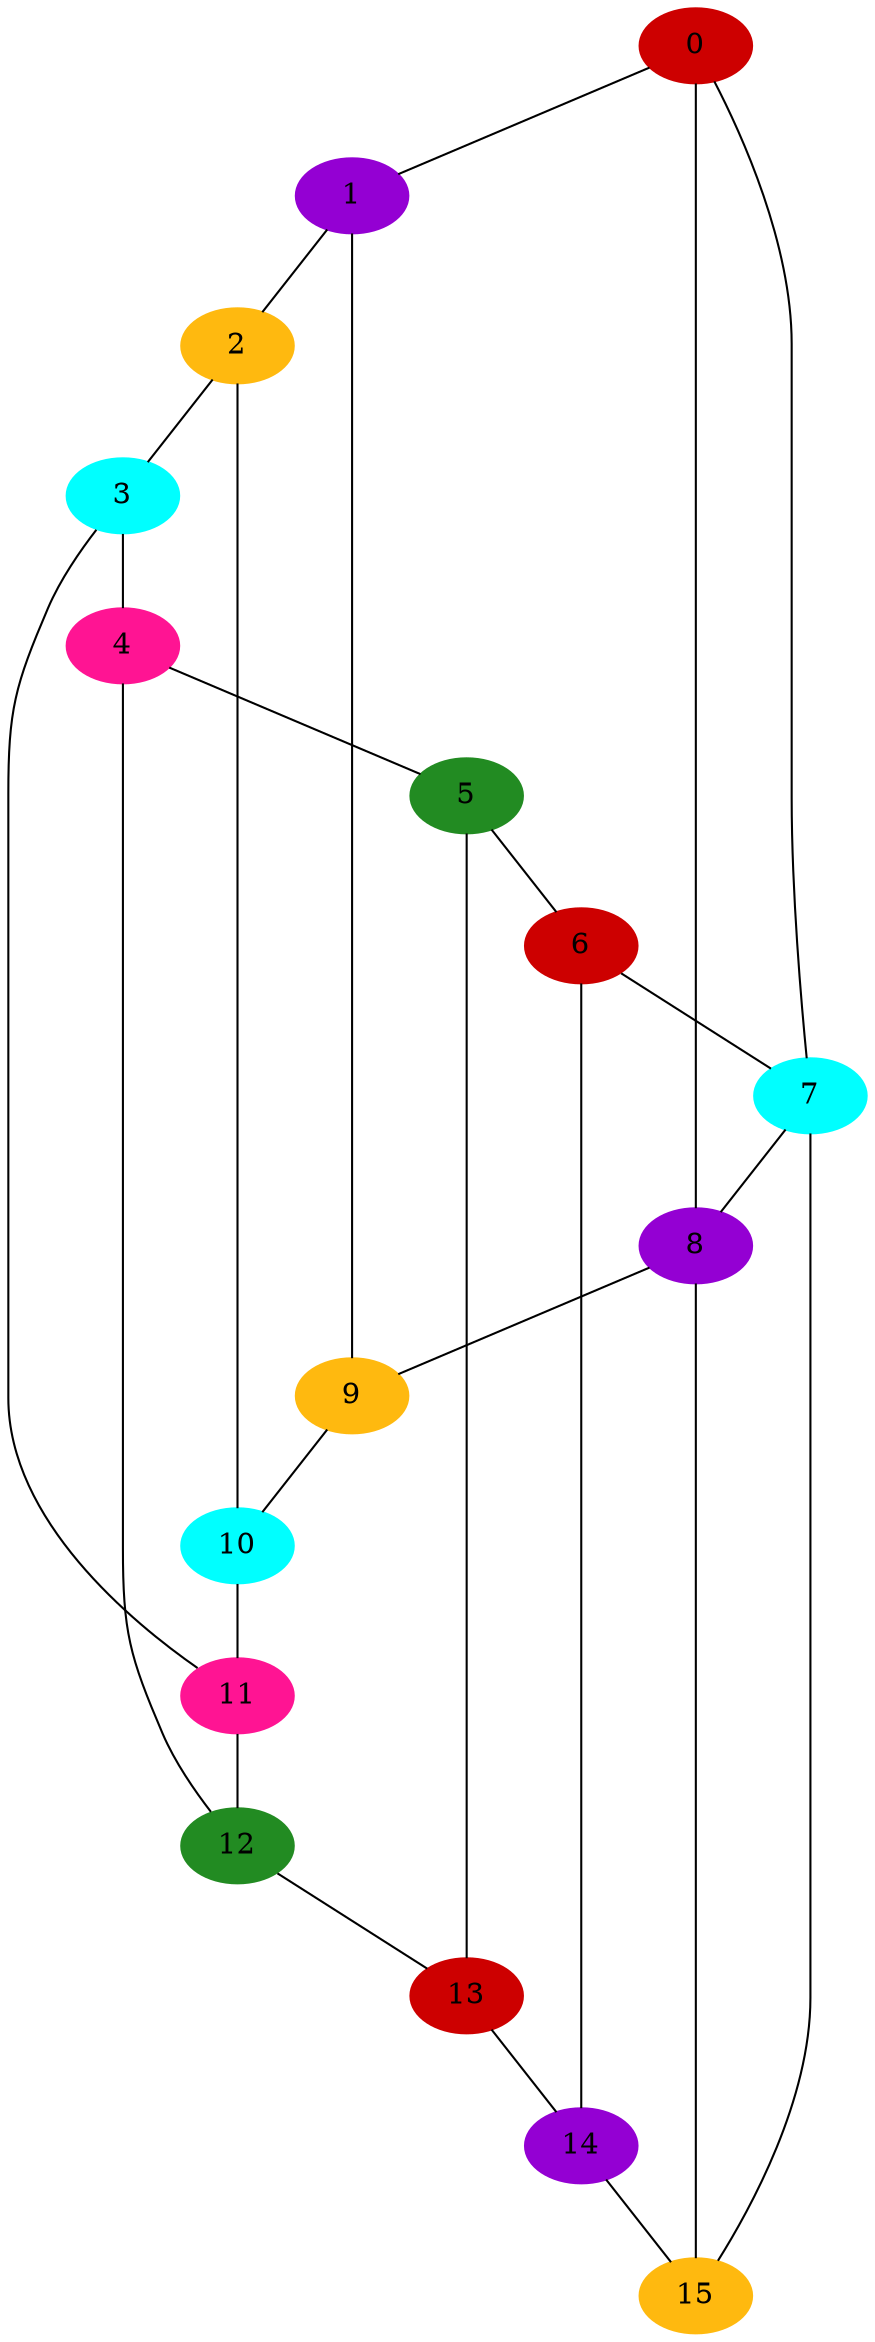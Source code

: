 graph coloring{
0[color=red3,style=filled]
1[color=darkviolet,style=filled]
2[color=darkgoldenrod1,style=filled]
3[color=cyan,style=filled]
4[color=deeppink,style=filled]
5[color=forestgreen,style=filled]
6[color=red3,style=filled]
7[color=cyan,style=filled]
8[color=darkviolet,style=filled]
9[color=darkgoldenrod1,style=filled]
10[color=cyan,style=filled]
11[color=deeppink,style=filled]
12[color=forestgreen,style=filled]
13[color=red3,style=filled]
14[color=darkviolet,style=filled]
15[color=darkgoldenrod1,style=filled]
	0 --1;
	0 --7;
	0 --8;

	1 --2;
	1 --9;

	2 --3;
	2 --10;

	3 --4;
	3 --11;

	4 --5;
	4 --12;

	5 --6;
	5 --13;

	6 --7;
	6 --14;

	7 --8;
	7 --15;

	8 --9;
	8 --15;

	9 --10;

	10 --11;

	11 --12;

	12 --13;

	13 --14;

	14 --15;

15
}